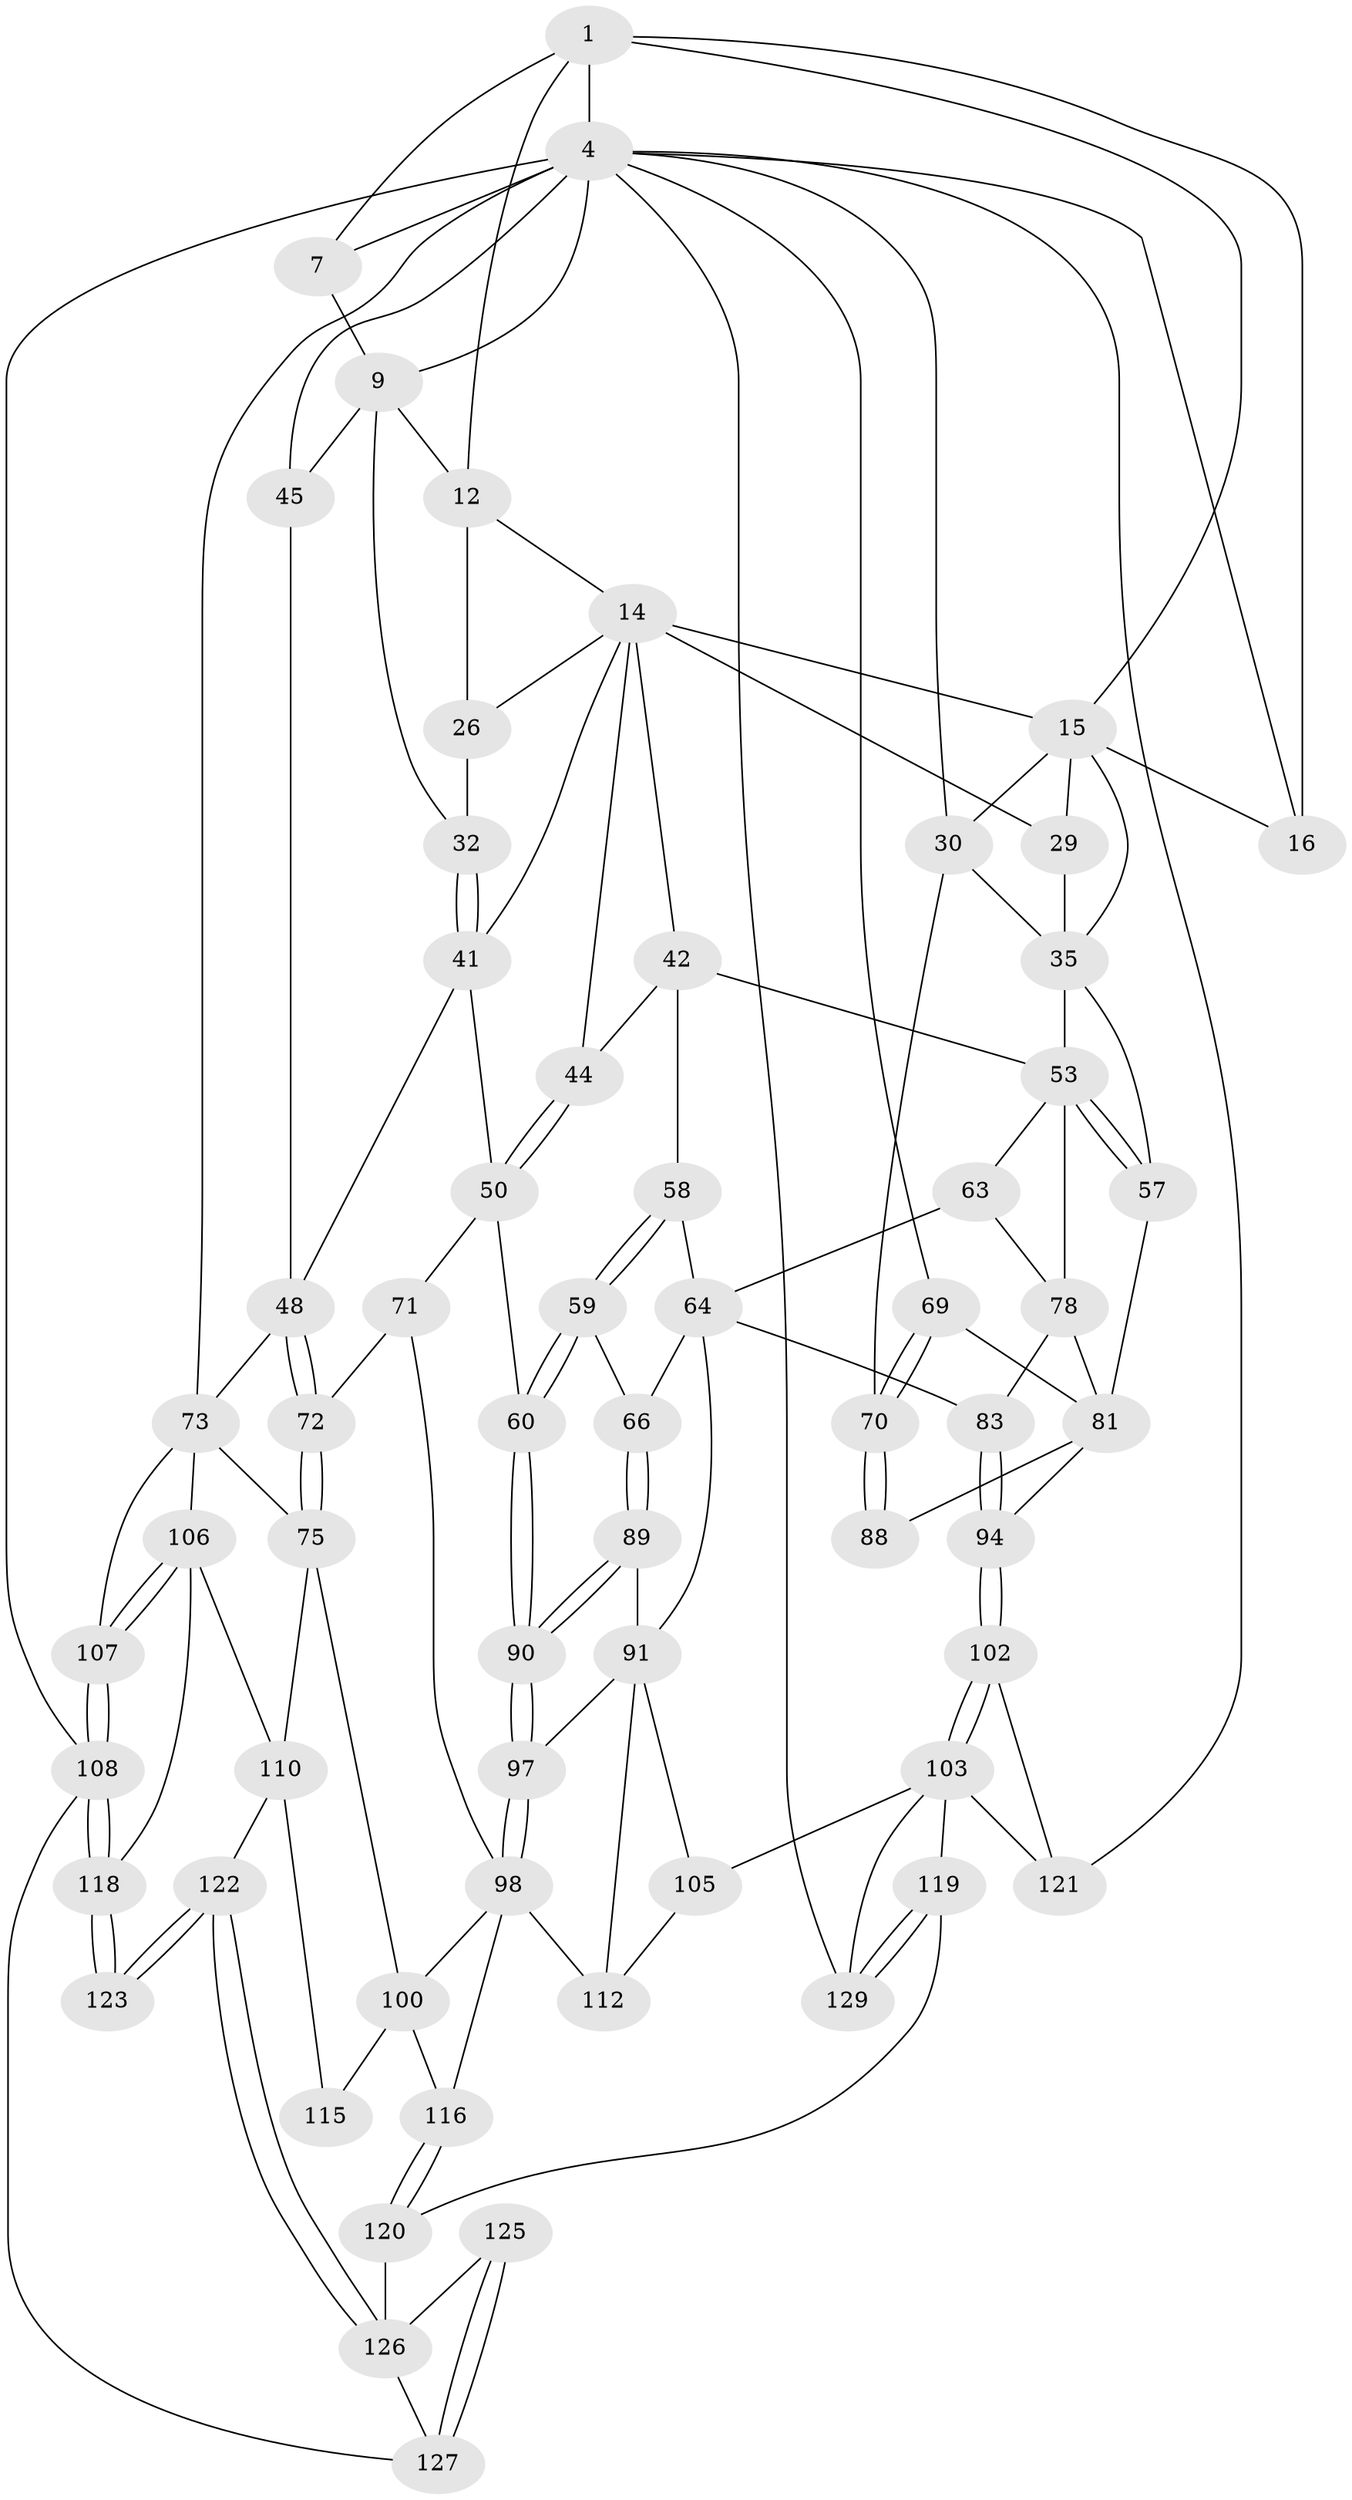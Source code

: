// original degree distribution, {3: 0.023255813953488372, 5: 0.5193798449612403, 4: 0.23255813953488372, 6: 0.2248062015503876}
// Generated by graph-tools (version 1.1) at 2025/21/03/04/25 18:21:12]
// undirected, 64 vertices, 144 edges
graph export_dot {
graph [start="1"]
  node [color=gray90,style=filled];
  1 [pos="+0.36686077083275187+0",super="+6+2"];
  4 [pos="+1+0",super="+21+67+5"];
  7 [pos="+0.32812170568721566+0.12609697974221418",super="+8"];
  9 [pos="+0.14183545114808216+0.12441446266755414",super="+20+10"];
  12 [pos="+0.522747710060438+0.07886362031425047",super="+13+18"];
  14 [pos="+0.6248795906659133+0.05998330118371524",super="+23"];
  15 [pos="+0.629168526500535+0.04934352071060901",super="+17"];
  16 [pos="+0.8886748667646974+0.12107378725013677"];
  26 [pos="+0.5298018580673671+0.2707551000977417",super="+31"];
  29 [pos="+0.8047900728774513+0.262788338519465",super="+36"];
  30 [pos="+1+0.27678458956062385",super="+34"];
  32 [pos="+0.3112231074024036+0.27583289409415446"];
  35 [pos="+0.9519254101598887+0.3745420311575048",super="+38"];
  41 [pos="+0.38473937279278775+0.3857052857775577",super="+47"];
  42 [pos="+0.690625521892281+0.39843502200945596",super="+43+56"];
  44 [pos="+0.5802291868216287+0.4805976114448289"];
  45 [pos="+0.1714375048000328+0.5021578072135877"];
  48 [pos="+0.23699140640170616+0.5198128764911595",super="+49"];
  50 [pos="+0.3786005222493348+0.5001922272695014",super="+61"];
  53 [pos="+0.8280775614825723+0.4963188151808795",super="+54"];
  57 [pos="+0.945118474444631+0.5809143030731467"];
  58 [pos="+0.595085490565564+0.5263623430288296",super="+62"];
  59 [pos="+0.5549605609275654+0.6143218826497701"];
  60 [pos="+0.45842545812108737+0.6445171760494834"];
  63 [pos="+0.6943231991271389+0.6120662330588393"];
  64 [pos="+0.6719586725570309+0.613467458881877",super="+65"];
  66 [pos="+0.5938644643665332+0.6446823528491075"];
  69 [pos="+1+0.8684853986611952"];
  70 [pos="+1+0.7763944256164069"];
  71 [pos="+0.42946352992921544+0.6454703239986842"];
  72 [pos="+0.2771874535753118+0.6706648519189732"];
  73 [pos="+0.1351006668948225+0.6260759393977571",super="+77+74"];
  75 [pos="+0.2161918773554586+0.7427080387398349",super="+76"];
  78 [pos="+0.791874581523096+0.5928043288727729",super="+79"];
  81 [pos="+0.9093327987558608+0.6142345040771559",super="+86+82"];
  83 [pos="+0.7527962259849651+0.7303060618620458"];
  88 [pos="+1+0.7418248990150094"];
  89 [pos="+0.5981157611737443+0.6837881154870082"];
  90 [pos="+0.5412725086182092+0.7436347203711697"];
  91 [pos="+0.6177220072707551+0.7237486996576942",super="+95"];
  94 [pos="+0.7643417219374566+0.829558029053162"];
  97 [pos="+0.5469087800661835+0.7576629421290757"];
  98 [pos="+0.4571848283198361+0.8209697525489112",super="+99+113"];
  100 [pos="+0.35848060934176684+0.7709169250436518",super="+101+114"];
  102 [pos="+0.76247742353483+0.8339193270993946"];
  103 [pos="+0.7535300594138254+0.8421009839113979",super="+104+124"];
  105 [pos="+0.6860585477652053+0.8570219764997916"];
  106 [pos="+0.054259274278174556+0.7356891926819067",super="+111"];
  107 [pos="+0+0.6879026679290355"];
  108 [pos="+0+0.9841397836012328",super="+109"];
  110 [pos="+0.19454513265731943+0.8597869088230407",super="+117"];
  112 [pos="+0.5551279954922439+0.8716896445767952"];
  115 [pos="+0.24592612123757426+0.8974241913220288"];
  116 [pos="+0.4544814167749549+0.957520256731424"];
  118 [pos="+0+0.9073393012982968"];
  119 [pos="+0.6049663147019+1"];
  120 [pos="+0.4974371709440167+1"];
  121 [pos="+0.8806215386334414+0.9153177547830629"];
  122 [pos="+0.20717003361037917+0.9031587899220532"];
  123 [pos="+0.007073795514735626+0.9156959188213958"];
  125 [pos="+0.08666054346557735+0.9581789599405571"];
  126 [pos="+0.20192326038476088+0.9346648219492351",super="+128"];
  127 [pos="+0+1"];
  129 [pos="+0.8729591129548988+1"];
  1 -- 12;
  1 -- 7;
  1 -- 16;
  1 -- 4;
  1 -- 15;
  4 -- 16;
  4 -- 30;
  4 -- 129;
  4 -- 69;
  4 -- 121;
  4 -- 7;
  4 -- 45;
  4 -- 108 [weight=2];
  4 -- 73;
  4 -- 9;
  7 -- 9 [weight=2];
  9 -- 32;
  9 -- 45;
  9 -- 12;
  12 -- 14;
  12 -- 26 [weight=2];
  14 -- 15;
  14 -- 26;
  14 -- 41;
  14 -- 42;
  14 -- 44;
  14 -- 29 [weight=2];
  15 -- 16;
  15 -- 35;
  15 -- 29;
  15 -- 30;
  26 -- 32;
  29 -- 35;
  30 -- 70;
  30 -- 35 [weight=2];
  32 -- 41;
  32 -- 41;
  35 -- 53;
  35 -- 57;
  41 -- 48;
  41 -- 50;
  42 -- 58 [weight=2];
  42 -- 44;
  42 -- 53;
  44 -- 50;
  44 -- 50;
  45 -- 48;
  48 -- 72;
  48 -- 72;
  48 -- 73;
  50 -- 60;
  50 -- 71;
  53 -- 57;
  53 -- 57;
  53 -- 78;
  53 -- 63;
  57 -- 81;
  58 -- 59;
  58 -- 59;
  58 -- 64;
  59 -- 60;
  59 -- 60;
  59 -- 66;
  60 -- 90;
  60 -- 90;
  63 -- 64;
  63 -- 78;
  64 -- 91;
  64 -- 66;
  64 -- 83;
  66 -- 89;
  66 -- 89;
  69 -- 70;
  69 -- 70;
  69 -- 81;
  70 -- 88;
  70 -- 88;
  71 -- 72;
  71 -- 98;
  72 -- 75;
  72 -- 75;
  73 -- 106;
  73 -- 75;
  73 -- 107;
  75 -- 100;
  75 -- 110;
  78 -- 81 [weight=3];
  78 -- 83;
  81 -- 88 [weight=2];
  81 -- 94;
  83 -- 94;
  83 -- 94;
  89 -- 90;
  89 -- 90;
  89 -- 91;
  90 -- 97;
  90 -- 97;
  91 -- 112;
  91 -- 105;
  91 -- 97;
  94 -- 102;
  94 -- 102;
  97 -- 98;
  97 -- 98;
  98 -- 100;
  98 -- 112;
  98 -- 116;
  100 -- 115 [weight=2];
  100 -- 116;
  102 -- 103;
  102 -- 103;
  102 -- 121;
  103 -- 105;
  103 -- 119;
  103 -- 121;
  103 -- 129;
  105 -- 112;
  106 -- 107;
  106 -- 107;
  106 -- 118;
  106 -- 110;
  107 -- 108;
  107 -- 108;
  108 -- 118;
  108 -- 118;
  108 -- 127;
  110 -- 122;
  110 -- 115;
  116 -- 120;
  116 -- 120;
  118 -- 123;
  118 -- 123;
  119 -- 120;
  119 -- 129;
  119 -- 129;
  120 -- 126;
  122 -- 123;
  122 -- 123;
  122 -- 126;
  122 -- 126;
  125 -- 126;
  125 -- 127;
  125 -- 127;
  126 -- 127;
}
